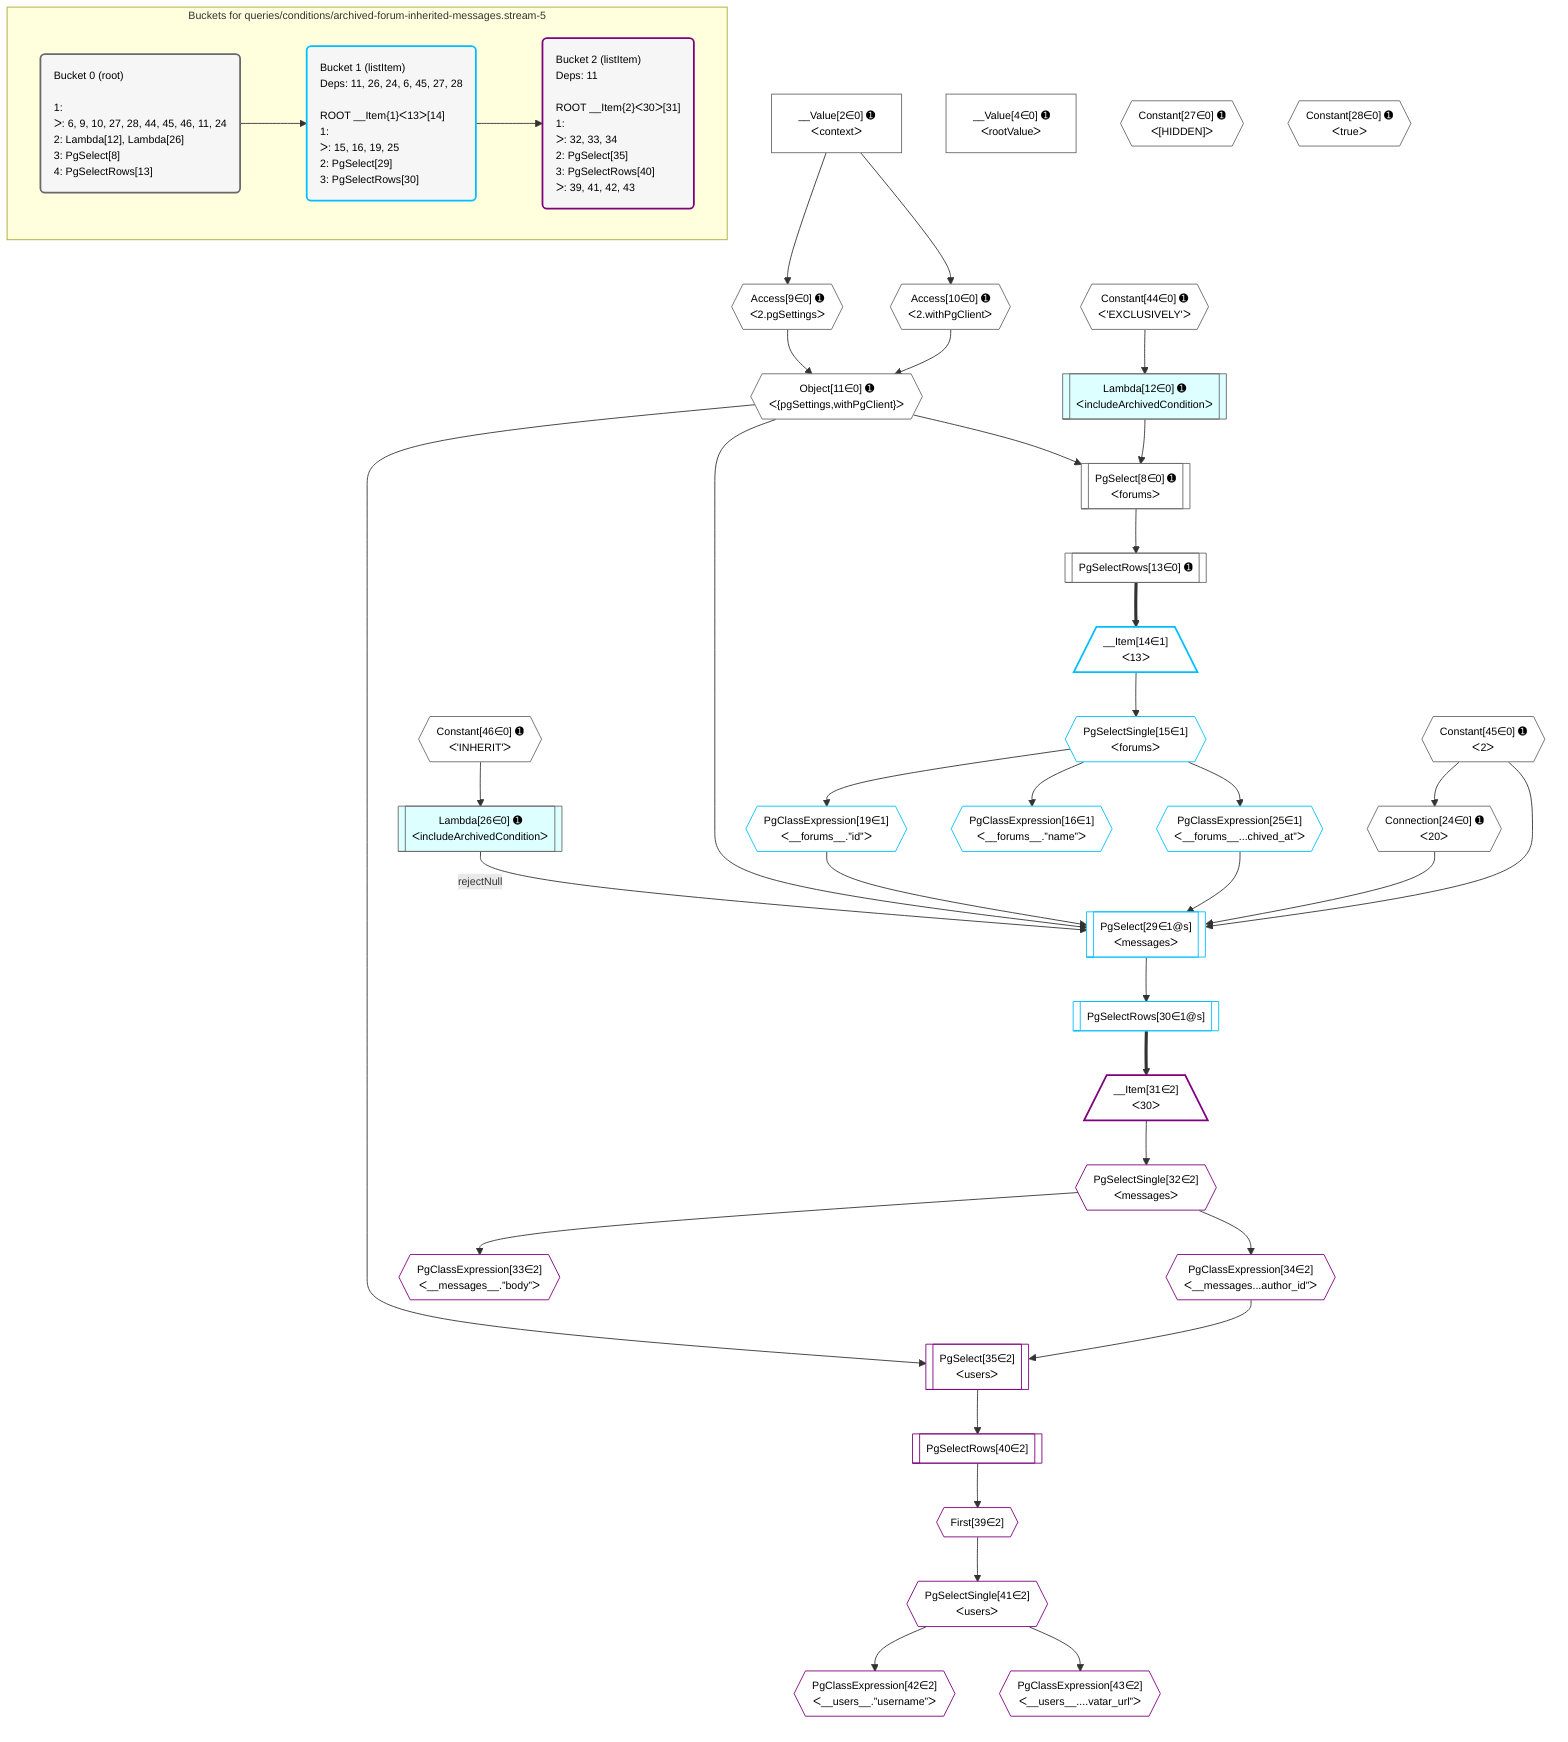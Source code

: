 %%{init: {'themeVariables': { 'fontSize': '12px'}}}%%
graph TD
    classDef path fill:#eee,stroke:#000,color:#000
    classDef plan fill:#fff,stroke-width:1px,color:#000
    classDef itemplan fill:#fff,stroke-width:2px,color:#000
    classDef unbatchedplan fill:#dff,stroke-width:1px,color:#000
    classDef sideeffectplan fill:#fcc,stroke-width:2px,color:#000
    classDef bucket fill:#f6f6f6,color:#000,stroke-width:2px,text-align:left


    %% plan dependencies
    PgSelect8[["PgSelect[8∈0] ➊<br />ᐸforumsᐳ"]]:::plan
    Object11{{"Object[11∈0] ➊<br />ᐸ{pgSettings,withPgClient}ᐳ"}}:::plan
    Lambda12[["Lambda[12∈0] ➊<br />ᐸincludeArchivedConditionᐳ"]]:::unbatchedplan
    Object11 & Lambda12 --> PgSelect8
    Access9{{"Access[9∈0] ➊<br />ᐸ2.pgSettingsᐳ"}}:::plan
    Access10{{"Access[10∈0] ➊<br />ᐸ2.withPgClientᐳ"}}:::plan
    Access9 & Access10 --> Object11
    Connection24{{"Connection[24∈0] ➊<br />ᐸ20ᐳ"}}:::plan
    Constant45{{"Constant[45∈0] ➊<br />ᐸ2ᐳ"}}:::plan
    Constant45 --> Connection24
    __Value2["__Value[2∈0] ➊<br />ᐸcontextᐳ"]:::plan
    __Value2 --> Access9
    __Value2 --> Access10
    Constant44{{"Constant[44∈0] ➊<br />ᐸ'EXCLUSIVELY'ᐳ"}}:::plan
    Constant44 --> Lambda12
    PgSelectRows13[["PgSelectRows[13∈0] ➊"]]:::plan
    PgSelect8 --> PgSelectRows13
    Lambda26[["Lambda[26∈0] ➊<br />ᐸincludeArchivedConditionᐳ"]]:::unbatchedplan
    Constant46{{"Constant[46∈0] ➊<br />ᐸ'INHERIT'ᐳ"}}:::plan
    Constant46 --> Lambda26
    __Value4["__Value[4∈0] ➊<br />ᐸrootValueᐳ"]:::plan
    Constant27{{"Constant[27∈0] ➊<br />ᐸ[HIDDEN]ᐳ"}}:::plan
    Constant28{{"Constant[28∈0] ➊<br />ᐸtrueᐳ"}}:::plan
    PgSelect29[["PgSelect[29∈1@s]<br />ᐸmessagesᐳ"]]:::plan
    PgClassExpression19{{"PgClassExpression[19∈1]<br />ᐸ__forums__.”id”ᐳ"}}:::plan
    PgClassExpression25{{"PgClassExpression[25∈1]<br />ᐸ__forums__...chived_at”ᐳ"}}:::plan
    Lambda26 -->|rejectNull| PgSelect29
    Object11 & PgClassExpression19 & PgClassExpression25 & Connection24 & Constant45 --> PgSelect29
    __Item14[/"__Item[14∈1]<br />ᐸ13ᐳ"\]:::itemplan
    PgSelectRows13 ==> __Item14
    PgSelectSingle15{{"PgSelectSingle[15∈1]<br />ᐸforumsᐳ"}}:::plan
    __Item14 --> PgSelectSingle15
    PgClassExpression16{{"PgClassExpression[16∈1]<br />ᐸ__forums__.”name”ᐳ"}}:::plan
    PgSelectSingle15 --> PgClassExpression16
    PgSelectSingle15 --> PgClassExpression19
    PgSelectSingle15 --> PgClassExpression25
    PgSelectRows30[["PgSelectRows[30∈1@s]"]]:::plan
    PgSelect29 --> PgSelectRows30
    PgSelect35[["PgSelect[35∈2]<br />ᐸusersᐳ"]]:::plan
    PgClassExpression34{{"PgClassExpression[34∈2]<br />ᐸ__messages...author_id”ᐳ"}}:::plan
    Object11 & PgClassExpression34 --> PgSelect35
    __Item31[/"__Item[31∈2]<br />ᐸ30ᐳ"\]:::itemplan
    PgSelectRows30 ==> __Item31
    PgSelectSingle32{{"PgSelectSingle[32∈2]<br />ᐸmessagesᐳ"}}:::plan
    __Item31 --> PgSelectSingle32
    PgClassExpression33{{"PgClassExpression[33∈2]<br />ᐸ__messages__.”body”ᐳ"}}:::plan
    PgSelectSingle32 --> PgClassExpression33
    PgSelectSingle32 --> PgClassExpression34
    First39{{"First[39∈2]"}}:::plan
    PgSelectRows40[["PgSelectRows[40∈2]"]]:::plan
    PgSelectRows40 --> First39
    PgSelect35 --> PgSelectRows40
    PgSelectSingle41{{"PgSelectSingle[41∈2]<br />ᐸusersᐳ"}}:::plan
    First39 --> PgSelectSingle41
    PgClassExpression42{{"PgClassExpression[42∈2]<br />ᐸ__users__.”username”ᐳ"}}:::plan
    PgSelectSingle41 --> PgClassExpression42
    PgClassExpression43{{"PgClassExpression[43∈2]<br />ᐸ__users__....vatar_url”ᐳ"}}:::plan
    PgSelectSingle41 --> PgClassExpression43

    %% define steps

    subgraph "Buckets for queries/conditions/archived-forum-inherited-messages.stream-5"
    Bucket0("Bucket 0 (root)<br /><br />1: <br />ᐳ: 6, 9, 10, 27, 28, 44, 45, 46, 11, 24<br />2: Lambda[12], Lambda[26]<br />3: PgSelect[8]<br />4: PgSelectRows[13]"):::bucket
    classDef bucket0 stroke:#696969
    class Bucket0,__Value2,__Value4,PgSelect8,Access9,Access10,Object11,Lambda12,PgSelectRows13,Connection24,Lambda26,Constant27,Constant28,Constant44,Constant45,Constant46 bucket0
    Bucket1("Bucket 1 (listItem)<br />Deps: 11, 26, 24, 6, 45, 27, 28<br /><br />ROOT __Item{1}ᐸ13ᐳ[14]<br />1: <br />ᐳ: 15, 16, 19, 25<br />2: PgSelect[29]<br />3: PgSelectRows[30]"):::bucket
    classDef bucket1 stroke:#00bfff
    class Bucket1,__Item14,PgSelectSingle15,PgClassExpression16,PgClassExpression19,PgClassExpression25,PgSelect29,PgSelectRows30 bucket1
    Bucket2("Bucket 2 (listItem)<br />Deps: 11<br /><br />ROOT __Item{2}ᐸ30ᐳ[31]<br />1: <br />ᐳ: 32, 33, 34<br />2: PgSelect[35]<br />3: PgSelectRows[40]<br />ᐳ: 39, 41, 42, 43"):::bucket
    classDef bucket2 stroke:#7f007f
    class Bucket2,__Item31,PgSelectSingle32,PgClassExpression33,PgClassExpression34,PgSelect35,First39,PgSelectRows40,PgSelectSingle41,PgClassExpression42,PgClassExpression43 bucket2
    Bucket0 --> Bucket1
    Bucket1 --> Bucket2
    end